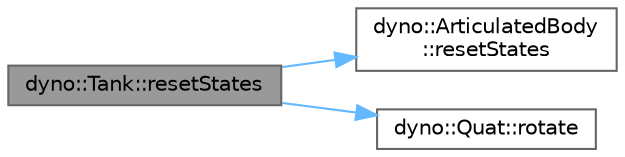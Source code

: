 digraph "dyno::Tank::resetStates"
{
 // LATEX_PDF_SIZE
  bgcolor="transparent";
  edge [fontname=Helvetica,fontsize=10,labelfontname=Helvetica,labelfontsize=10];
  node [fontname=Helvetica,fontsize=10,shape=box,height=0.2,width=0.4];
  rankdir="LR";
  Node1 [id="Node000001",label="dyno::Tank::resetStates",height=0.2,width=0.4,color="gray40", fillcolor="grey60", style="filled", fontcolor="black",tooltip=" "];
  Node1 -> Node2 [id="edge1_Node000001_Node000002",color="steelblue1",style="solid",tooltip=" "];
  Node2 [id="Node000002",label="dyno::ArticulatedBody\l::resetStates",height=0.2,width=0.4,color="grey40", fillcolor="white", style="filled",URL="$classdyno_1_1_articulated_body.html#aba1ec8e0ef6697b0aabcb051bdcaa4ee",tooltip=" "];
  Node1 -> Node3 [id="edge2_Node000001_Node000003",color="steelblue1",style="solid",tooltip=" "];
  Node3 [id="Node000003",label="dyno::Quat::rotate",height=0.2,width=0.4,color="grey40", fillcolor="white", style="filled",URL="$classdyno_1_1_quat.html#aecb3f17108bfb3ed31c7f6aa97f300a9",tooltip="Rotate a vector by the quaternion, guarantee the quaternion is normalized before rotating the vector."];
}
